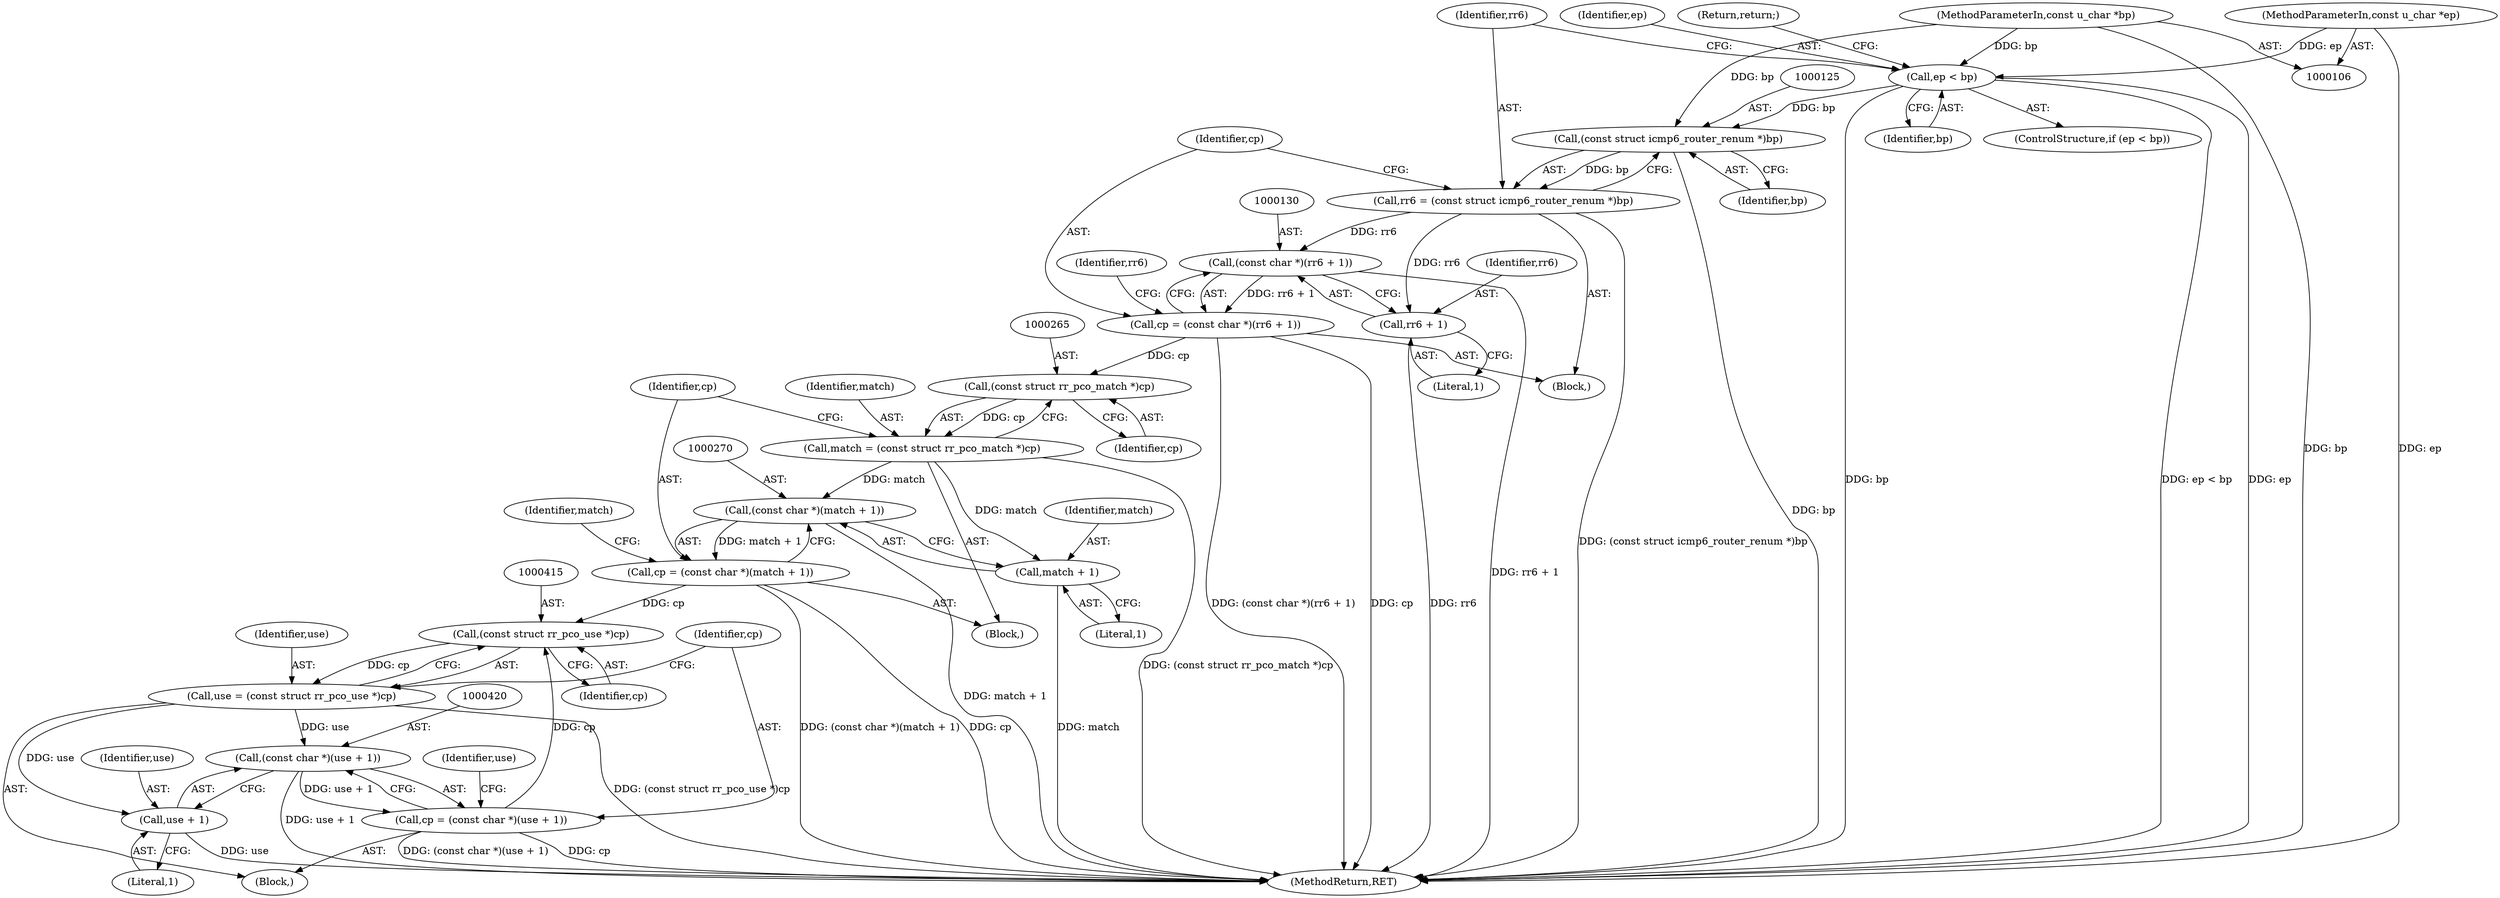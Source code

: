 digraph "0_tcpdump_d7505276842e85bfd067fa21cdb32b8a2dc3c5e4_2@pointer" {
"1000118" [label="(Call,ep < bp)"];
"1000109" [label="(MethodParameterIn,const u_char *ep)"];
"1000108" [label="(MethodParameterIn,const u_char *bp)"];
"1000124" [label="(Call,(const struct icmp6_router_renum *)bp)"];
"1000122" [label="(Call,rr6 = (const struct icmp6_router_renum *)bp)"];
"1000129" [label="(Call,(const char *)(rr6 + 1))"];
"1000127" [label="(Call,cp = (const char *)(rr6 + 1))"];
"1000264" [label="(Call,(const struct rr_pco_match *)cp)"];
"1000262" [label="(Call,match = (const struct rr_pco_match *)cp)"];
"1000269" [label="(Call,(const char *)(match + 1))"];
"1000267" [label="(Call,cp = (const char *)(match + 1))"];
"1000414" [label="(Call,(const struct rr_pco_use *)cp)"];
"1000412" [label="(Call,use = (const struct rr_pco_use *)cp)"];
"1000419" [label="(Call,(const char *)(use + 1))"];
"1000417" [label="(Call,cp = (const char *)(use + 1))"];
"1000421" [label="(Call,use + 1)"];
"1000271" [label="(Call,match + 1)"];
"1000131" [label="(Call,rr6 + 1)"];
"1000133" [label="(Literal,1)"];
"1000124" [label="(Call,(const struct icmp6_router_renum *)bp)"];
"1000414" [label="(Call,(const struct rr_pco_use *)cp)"];
"1000267" [label="(Call,cp = (const char *)(match + 1))"];
"1000575" [label="(MethodReturn,RET)"];
"1000128" [label="(Identifier,cp)"];
"1000118" [label="(Call,ep < bp)"];
"1000123" [label="(Identifier,rr6)"];
"1000263" [label="(Identifier,match)"];
"1000416" [label="(Identifier,cp)"];
"1000411" [label="(Block,)"];
"1000264" [label="(Call,(const struct rr_pco_match *)cp)"];
"1000119" [label="(Identifier,ep)"];
"1000120" [label="(Identifier,bp)"];
"1000261" [label="(Block,)"];
"1000110" [label="(Block,)"];
"1000269" [label="(Call,(const char *)(match + 1))"];
"1000266" [label="(Identifier,cp)"];
"1000129" [label="(Call,(const char *)(rr6 + 1))"];
"1000417" [label="(Call,cp = (const char *)(use + 1))"];
"1000418" [label="(Identifier,cp)"];
"1000272" [label="(Identifier,match)"];
"1000127" [label="(Call,cp = (const char *)(rr6 + 1))"];
"1000108" [label="(MethodParameterIn,const u_char *bp)"];
"1000126" [label="(Identifier,bp)"];
"1000419" [label="(Call,(const char *)(use + 1))"];
"1000117" [label="(ControlStructure,if (ep < bp))"];
"1000413" [label="(Identifier,use)"];
"1000121" [label="(Return,return;)"];
"1000273" [label="(Literal,1)"];
"1000271" [label="(Call,match + 1)"];
"1000109" [label="(MethodParameterIn,const u_char *ep)"];
"1000132" [label="(Identifier,rr6)"];
"1000412" [label="(Call,use = (const struct rr_pco_use *)cp)"];
"1000268" [label="(Identifier,cp)"];
"1000421" [label="(Call,use + 1)"];
"1000122" [label="(Call,rr6 = (const struct icmp6_router_renum *)bp)"];
"1000422" [label="(Identifier,use)"];
"1000426" [label="(Identifier,use)"];
"1000131" [label="(Call,rr6 + 1)"];
"1000276" [label="(Identifier,match)"];
"1000423" [label="(Literal,1)"];
"1000262" [label="(Call,match = (const struct rr_pco_match *)cp)"];
"1000136" [label="(Identifier,rr6)"];
"1000118" -> "1000117"  [label="AST: "];
"1000118" -> "1000120"  [label="CFG: "];
"1000119" -> "1000118"  [label="AST: "];
"1000120" -> "1000118"  [label="AST: "];
"1000121" -> "1000118"  [label="CFG: "];
"1000123" -> "1000118"  [label="CFG: "];
"1000118" -> "1000575"  [label="DDG: ep < bp"];
"1000118" -> "1000575"  [label="DDG: bp"];
"1000118" -> "1000575"  [label="DDG: ep"];
"1000109" -> "1000118"  [label="DDG: ep"];
"1000108" -> "1000118"  [label="DDG: bp"];
"1000118" -> "1000124"  [label="DDG: bp"];
"1000109" -> "1000106"  [label="AST: "];
"1000109" -> "1000575"  [label="DDG: ep"];
"1000108" -> "1000106"  [label="AST: "];
"1000108" -> "1000575"  [label="DDG: bp"];
"1000108" -> "1000124"  [label="DDG: bp"];
"1000124" -> "1000122"  [label="AST: "];
"1000124" -> "1000126"  [label="CFG: "];
"1000125" -> "1000124"  [label="AST: "];
"1000126" -> "1000124"  [label="AST: "];
"1000122" -> "1000124"  [label="CFG: "];
"1000124" -> "1000575"  [label="DDG: bp"];
"1000124" -> "1000122"  [label="DDG: bp"];
"1000122" -> "1000110"  [label="AST: "];
"1000123" -> "1000122"  [label="AST: "];
"1000128" -> "1000122"  [label="CFG: "];
"1000122" -> "1000575"  [label="DDG: (const struct icmp6_router_renum *)bp"];
"1000122" -> "1000129"  [label="DDG: rr6"];
"1000122" -> "1000131"  [label="DDG: rr6"];
"1000129" -> "1000127"  [label="AST: "];
"1000129" -> "1000131"  [label="CFG: "];
"1000130" -> "1000129"  [label="AST: "];
"1000131" -> "1000129"  [label="AST: "];
"1000127" -> "1000129"  [label="CFG: "];
"1000129" -> "1000575"  [label="DDG: rr6 + 1"];
"1000129" -> "1000127"  [label="DDG: rr6 + 1"];
"1000127" -> "1000110"  [label="AST: "];
"1000128" -> "1000127"  [label="AST: "];
"1000136" -> "1000127"  [label="CFG: "];
"1000127" -> "1000575"  [label="DDG: (const char *)(rr6 + 1)"];
"1000127" -> "1000575"  [label="DDG: cp"];
"1000127" -> "1000264"  [label="DDG: cp"];
"1000264" -> "1000262"  [label="AST: "];
"1000264" -> "1000266"  [label="CFG: "];
"1000265" -> "1000264"  [label="AST: "];
"1000266" -> "1000264"  [label="AST: "];
"1000262" -> "1000264"  [label="CFG: "];
"1000264" -> "1000262"  [label="DDG: cp"];
"1000262" -> "1000261"  [label="AST: "];
"1000263" -> "1000262"  [label="AST: "];
"1000268" -> "1000262"  [label="CFG: "];
"1000262" -> "1000575"  [label="DDG: (const struct rr_pco_match *)cp"];
"1000262" -> "1000269"  [label="DDG: match"];
"1000262" -> "1000271"  [label="DDG: match"];
"1000269" -> "1000267"  [label="AST: "];
"1000269" -> "1000271"  [label="CFG: "];
"1000270" -> "1000269"  [label="AST: "];
"1000271" -> "1000269"  [label="AST: "];
"1000267" -> "1000269"  [label="CFG: "];
"1000269" -> "1000575"  [label="DDG: match + 1"];
"1000269" -> "1000267"  [label="DDG: match + 1"];
"1000267" -> "1000261"  [label="AST: "];
"1000268" -> "1000267"  [label="AST: "];
"1000276" -> "1000267"  [label="CFG: "];
"1000267" -> "1000575"  [label="DDG: (const char *)(match + 1)"];
"1000267" -> "1000575"  [label="DDG: cp"];
"1000267" -> "1000414"  [label="DDG: cp"];
"1000414" -> "1000412"  [label="AST: "];
"1000414" -> "1000416"  [label="CFG: "];
"1000415" -> "1000414"  [label="AST: "];
"1000416" -> "1000414"  [label="AST: "];
"1000412" -> "1000414"  [label="CFG: "];
"1000414" -> "1000412"  [label="DDG: cp"];
"1000417" -> "1000414"  [label="DDG: cp"];
"1000412" -> "1000411"  [label="AST: "];
"1000413" -> "1000412"  [label="AST: "];
"1000418" -> "1000412"  [label="CFG: "];
"1000412" -> "1000575"  [label="DDG: (const struct rr_pco_use *)cp"];
"1000412" -> "1000419"  [label="DDG: use"];
"1000412" -> "1000421"  [label="DDG: use"];
"1000419" -> "1000417"  [label="AST: "];
"1000419" -> "1000421"  [label="CFG: "];
"1000420" -> "1000419"  [label="AST: "];
"1000421" -> "1000419"  [label="AST: "];
"1000417" -> "1000419"  [label="CFG: "];
"1000419" -> "1000575"  [label="DDG: use + 1"];
"1000419" -> "1000417"  [label="DDG: use + 1"];
"1000417" -> "1000411"  [label="AST: "];
"1000418" -> "1000417"  [label="AST: "];
"1000426" -> "1000417"  [label="CFG: "];
"1000417" -> "1000575"  [label="DDG: cp"];
"1000417" -> "1000575"  [label="DDG: (const char *)(use + 1)"];
"1000421" -> "1000423"  [label="CFG: "];
"1000422" -> "1000421"  [label="AST: "];
"1000423" -> "1000421"  [label="AST: "];
"1000421" -> "1000575"  [label="DDG: use"];
"1000271" -> "1000273"  [label="CFG: "];
"1000272" -> "1000271"  [label="AST: "];
"1000273" -> "1000271"  [label="AST: "];
"1000271" -> "1000575"  [label="DDG: match"];
"1000131" -> "1000133"  [label="CFG: "];
"1000132" -> "1000131"  [label="AST: "];
"1000133" -> "1000131"  [label="AST: "];
"1000131" -> "1000575"  [label="DDG: rr6"];
}
